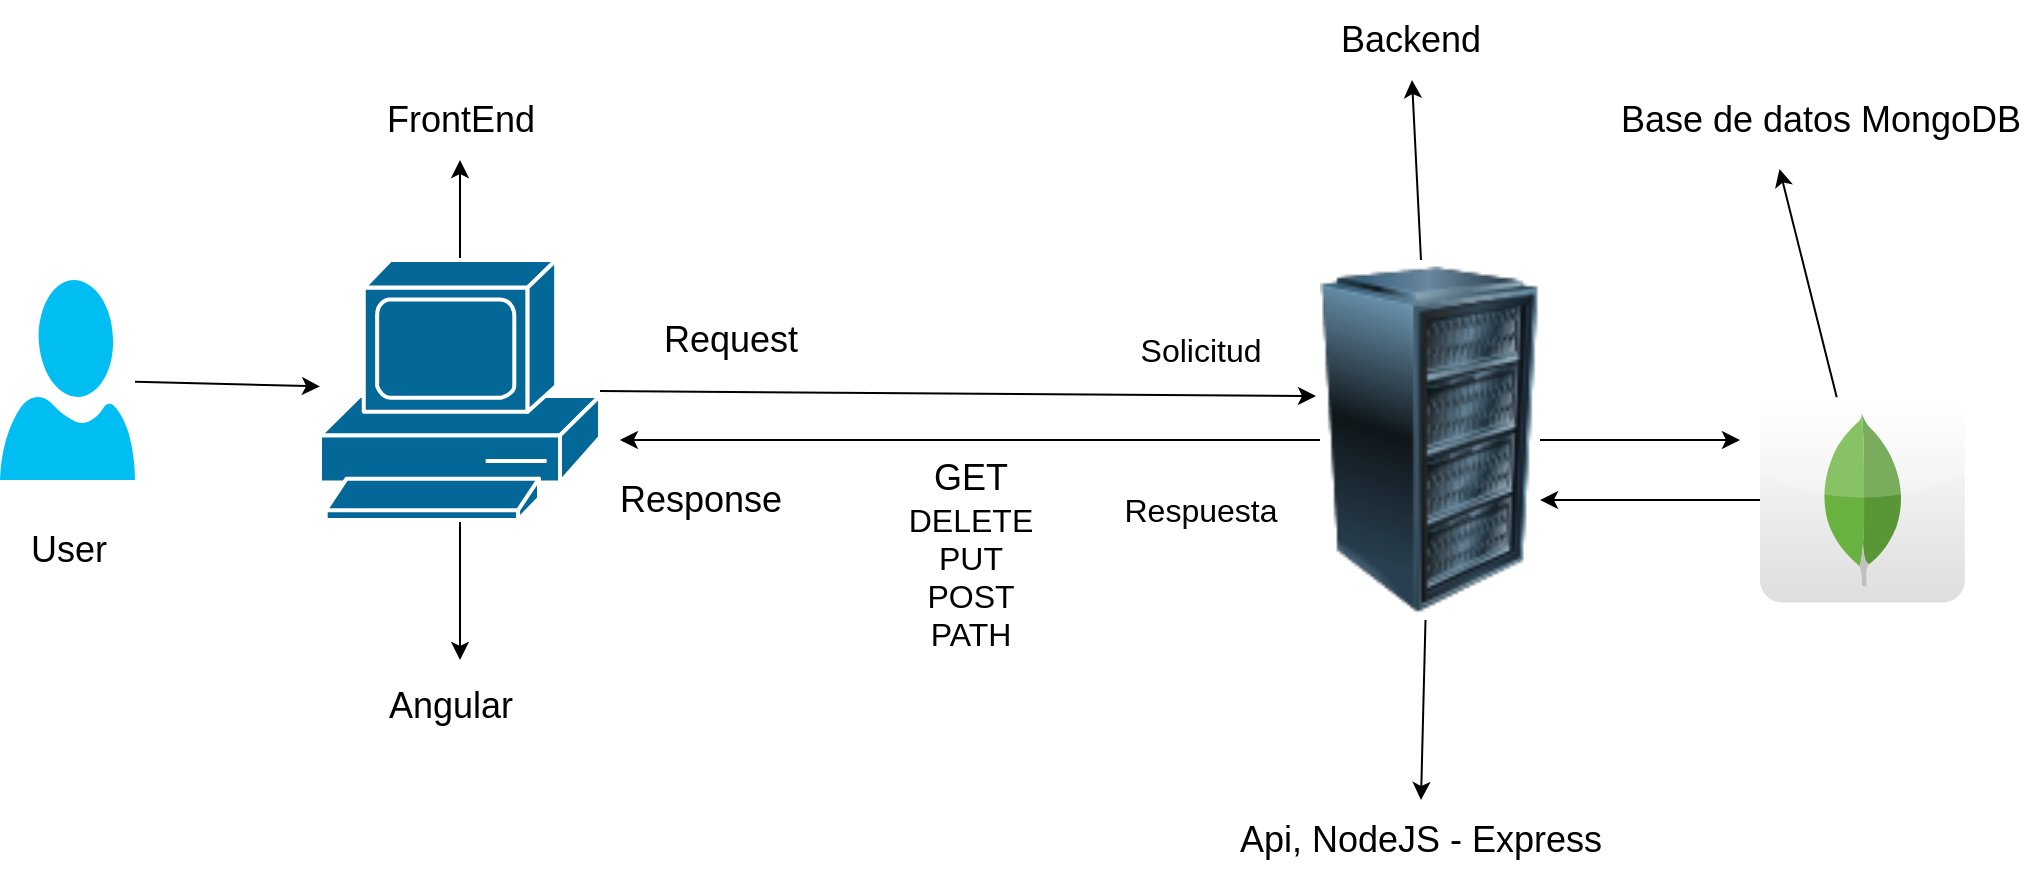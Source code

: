 <mxfile>
    <diagram id="_Efen8UUreNtFI3RRe4a" name="Page-1">
        <mxGraphModel dx="762" dy="467" grid="1" gridSize="10" guides="1" tooltips="1" connect="1" arrows="1" fold="1" page="1" pageScale="1" pageWidth="850" pageHeight="1100" math="0" shadow="0">
            <root>
                <mxCell id="0"/>
                <mxCell id="1" parent="0"/>
                <mxCell id="27" value="" style="edgeStyle=none;html=1;" parent="1" source="3" target="26" edge="1">
                    <mxGeometry relative="1" as="geometry"/>
                </mxCell>
                <mxCell id="28" style="edgeStyle=none;html=1;" parent="1" source="3" edge="1">
                    <mxGeometry relative="1" as="geometry">
                        <mxPoint x="270" y="610" as="targetPoint"/>
                    </mxGeometry>
                </mxCell>
                <mxCell id="3" value="" style="shape=mxgraph.cisco.computers_and_peripherals.pc;html=1;pointerEvents=1;dashed=0;fillColor=#036897;strokeColor=#ffffff;strokeWidth=2;verticalLabelPosition=bottom;verticalAlign=top;align=center;outlineConnect=0;" parent="1" vertex="1">
                    <mxGeometry x="200" y="410" width="140" height="130" as="geometry"/>
                </mxCell>
                <mxCell id="7" style="edgeStyle=none;html=1;entryX=1.071;entryY=0.692;entryDx=0;entryDy=0;entryPerimeter=0;" parent="1" source="5" target="3" edge="1">
                    <mxGeometry relative="1" as="geometry"/>
                </mxCell>
                <mxCell id="23" style="edgeStyle=none;html=1;" parent="1" source="5" target="22" edge="1">
                    <mxGeometry relative="1" as="geometry"/>
                </mxCell>
                <mxCell id="25" value="" style="edgeStyle=none;html=1;" parent="1" source="5" target="24" edge="1">
                    <mxGeometry relative="1" as="geometry"/>
                </mxCell>
                <mxCell id="33" style="edgeStyle=none;html=1;" edge="1" parent="1" source="5">
                    <mxGeometry relative="1" as="geometry">
                        <mxPoint x="910" y="500" as="targetPoint"/>
                    </mxGeometry>
                </mxCell>
                <mxCell id="5" value="" style="image;html=1;image=img/lib/clip_art/computers/Server_Rack_128x128.png" parent="1" vertex="1">
                    <mxGeometry x="700" y="410" width="110" height="180" as="geometry"/>
                </mxCell>
                <mxCell id="8" style="edgeStyle=none;html=1;entryX=-0.018;entryY=0.378;entryDx=0;entryDy=0;entryPerimeter=0;" parent="1" source="3" target="5" edge="1">
                    <mxGeometry relative="1" as="geometry"/>
                </mxCell>
                <mxCell id="11" style="edgeStyle=none;html=1;" parent="1" source="10" target="3" edge="1">
                    <mxGeometry relative="1" as="geometry">
                        <mxPoint x="133.75" y="500" as="targetPoint"/>
                    </mxGeometry>
                </mxCell>
                <mxCell id="10" value="" style="verticalLabelPosition=bottom;html=1;verticalAlign=top;align=center;strokeColor=none;fillColor=#00BEF2;shape=mxgraph.azure.user;" parent="1" vertex="1">
                    <mxGeometry x="40" y="420" width="67.5" height="100" as="geometry"/>
                </mxCell>
                <mxCell id="12" value="&lt;font style=&quot;font-size: 18px;&quot;&gt;Request&lt;/font&gt;" style="text;html=1;align=center;verticalAlign=middle;resizable=0;points=[];autosize=1;strokeColor=none;fillColor=none;" parent="1" vertex="1">
                    <mxGeometry x="360" y="430" width="90" height="40" as="geometry"/>
                </mxCell>
                <mxCell id="13" value="&lt;font style=&quot;font-size: 18px;&quot;&gt;Response&lt;/font&gt;" style="text;html=1;align=center;verticalAlign=middle;resizable=0;points=[];autosize=1;strokeColor=none;fillColor=none;" parent="1" vertex="1">
                    <mxGeometry x="340" y="510" width="100" height="40" as="geometry"/>
                </mxCell>
                <mxCell id="21" style="edgeStyle=none;html=1;entryX=0.408;entryY=1.111;entryDx=0;entryDy=0;entryPerimeter=0;" parent="1" source="14" target="20" edge="1">
                    <mxGeometry relative="1" as="geometry"/>
                </mxCell>
                <mxCell id="32" style="edgeStyle=none;html=1;entryX=1;entryY=0.667;entryDx=0;entryDy=0;entryPerimeter=0;" parent="1" source="14" target="5" edge="1">
                    <mxGeometry relative="1" as="geometry"/>
                </mxCell>
                <mxCell id="14" value="" style="dashed=0;outlineConnect=0;html=1;align=center;labelPosition=center;verticalLabelPosition=bottom;verticalAlign=top;shape=mxgraph.webicons.mongodb;gradientColor=#DFDEDE" parent="1" vertex="1">
                    <mxGeometry x="920" y="478.8" width="102.4" height="102.4" as="geometry"/>
                </mxCell>
                <mxCell id="17" value="&lt;font style=&quot;font-size: 16px;&quot;&gt;Solicitud&lt;/font&gt;" style="text;html=1;align=center;verticalAlign=middle;resizable=0;points=[];autosize=1;strokeColor=none;fillColor=none;" parent="1" vertex="1">
                    <mxGeometry x="600" y="440" width="80" height="30" as="geometry"/>
                </mxCell>
                <mxCell id="18" value="&lt;font style=&quot;font-size: 16px;&quot;&gt;Respuesta&lt;/font&gt;" style="text;html=1;align=center;verticalAlign=middle;resizable=0;points=[];autosize=1;strokeColor=none;fillColor=none;" parent="1" vertex="1">
                    <mxGeometry x="590" y="520" width="100" height="30" as="geometry"/>
                </mxCell>
                <mxCell id="19" value="&lt;font style=&quot;font-size: 18px;&quot;&gt;User&lt;/font&gt;" style="text;html=1;align=center;verticalAlign=middle;resizable=0;points=[];autosize=1;strokeColor=none;fillColor=none;" parent="1" vertex="1">
                    <mxGeometry x="43.75" y="535" width="60" height="40" as="geometry"/>
                </mxCell>
                <mxCell id="20" value="&lt;font style=&quot;font-size: 18px;&quot;&gt;Base de datos MongoDB&lt;/font&gt;" style="text;html=1;align=center;verticalAlign=middle;resizable=0;points=[];autosize=1;strokeColor=none;fillColor=none;" parent="1" vertex="1">
                    <mxGeometry x="840" y="320" width="220" height="40" as="geometry"/>
                </mxCell>
                <mxCell id="22" value="&lt;font style=&quot;font-size: 18px;&quot;&gt;Api, NodeJS - Express&lt;/font&gt;" style="text;html=1;align=center;verticalAlign=middle;resizable=0;points=[];autosize=1;strokeColor=none;fillColor=none;" parent="1" vertex="1">
                    <mxGeometry x="650" y="680" width="200" height="40" as="geometry"/>
                </mxCell>
                <mxCell id="24" value="&lt;font style=&quot;font-size: 18px;&quot;&gt;Backend&lt;/font&gt;" style="text;html=1;align=center;verticalAlign=middle;resizable=0;points=[];autosize=1;strokeColor=none;fillColor=none;" parent="1" vertex="1">
                    <mxGeometry x="700" y="280" width="90" height="40" as="geometry"/>
                </mxCell>
                <mxCell id="26" value="&lt;font style=&quot;font-size: 18px;&quot;&gt;FrontEnd&lt;/font&gt;" style="text;html=1;align=center;verticalAlign=middle;resizable=0;points=[];autosize=1;strokeColor=none;fillColor=none;" parent="1" vertex="1">
                    <mxGeometry x="220" y="320" width="100" height="40" as="geometry"/>
                </mxCell>
                <mxCell id="29" value="&lt;font style=&quot;font-size: 18px;&quot;&gt;Angular&lt;/font&gt;" style="text;html=1;align=center;verticalAlign=middle;resizable=0;points=[];autosize=1;strokeColor=none;fillColor=none;" parent="1" vertex="1">
                    <mxGeometry x="220" y="613" width="90" height="40" as="geometry"/>
                </mxCell>
                <mxCell id="31" value="&lt;font style=&quot;font-size: 18px;&quot;&gt;GET&lt;/font&gt;&lt;div&gt;&lt;font size=&quot;3&quot;&gt;DELETE&lt;/font&gt;&lt;/div&gt;&lt;div&gt;&lt;font size=&quot;3&quot;&gt;PUT&lt;/font&gt;&lt;/div&gt;&lt;div&gt;&lt;font size=&quot;3&quot;&gt;POST&lt;/font&gt;&lt;/div&gt;&lt;div&gt;&lt;font size=&quot;3&quot;&gt;PATH&lt;/font&gt;&lt;/div&gt;" style="text;html=1;align=center;verticalAlign=middle;resizable=0;points=[];autosize=1;strokeColor=none;fillColor=none;" parent="1" vertex="1">
                    <mxGeometry x="480" y="503" width="90" height="110" as="geometry"/>
                </mxCell>
            </root>
        </mxGraphModel>
    </diagram>
</mxfile>